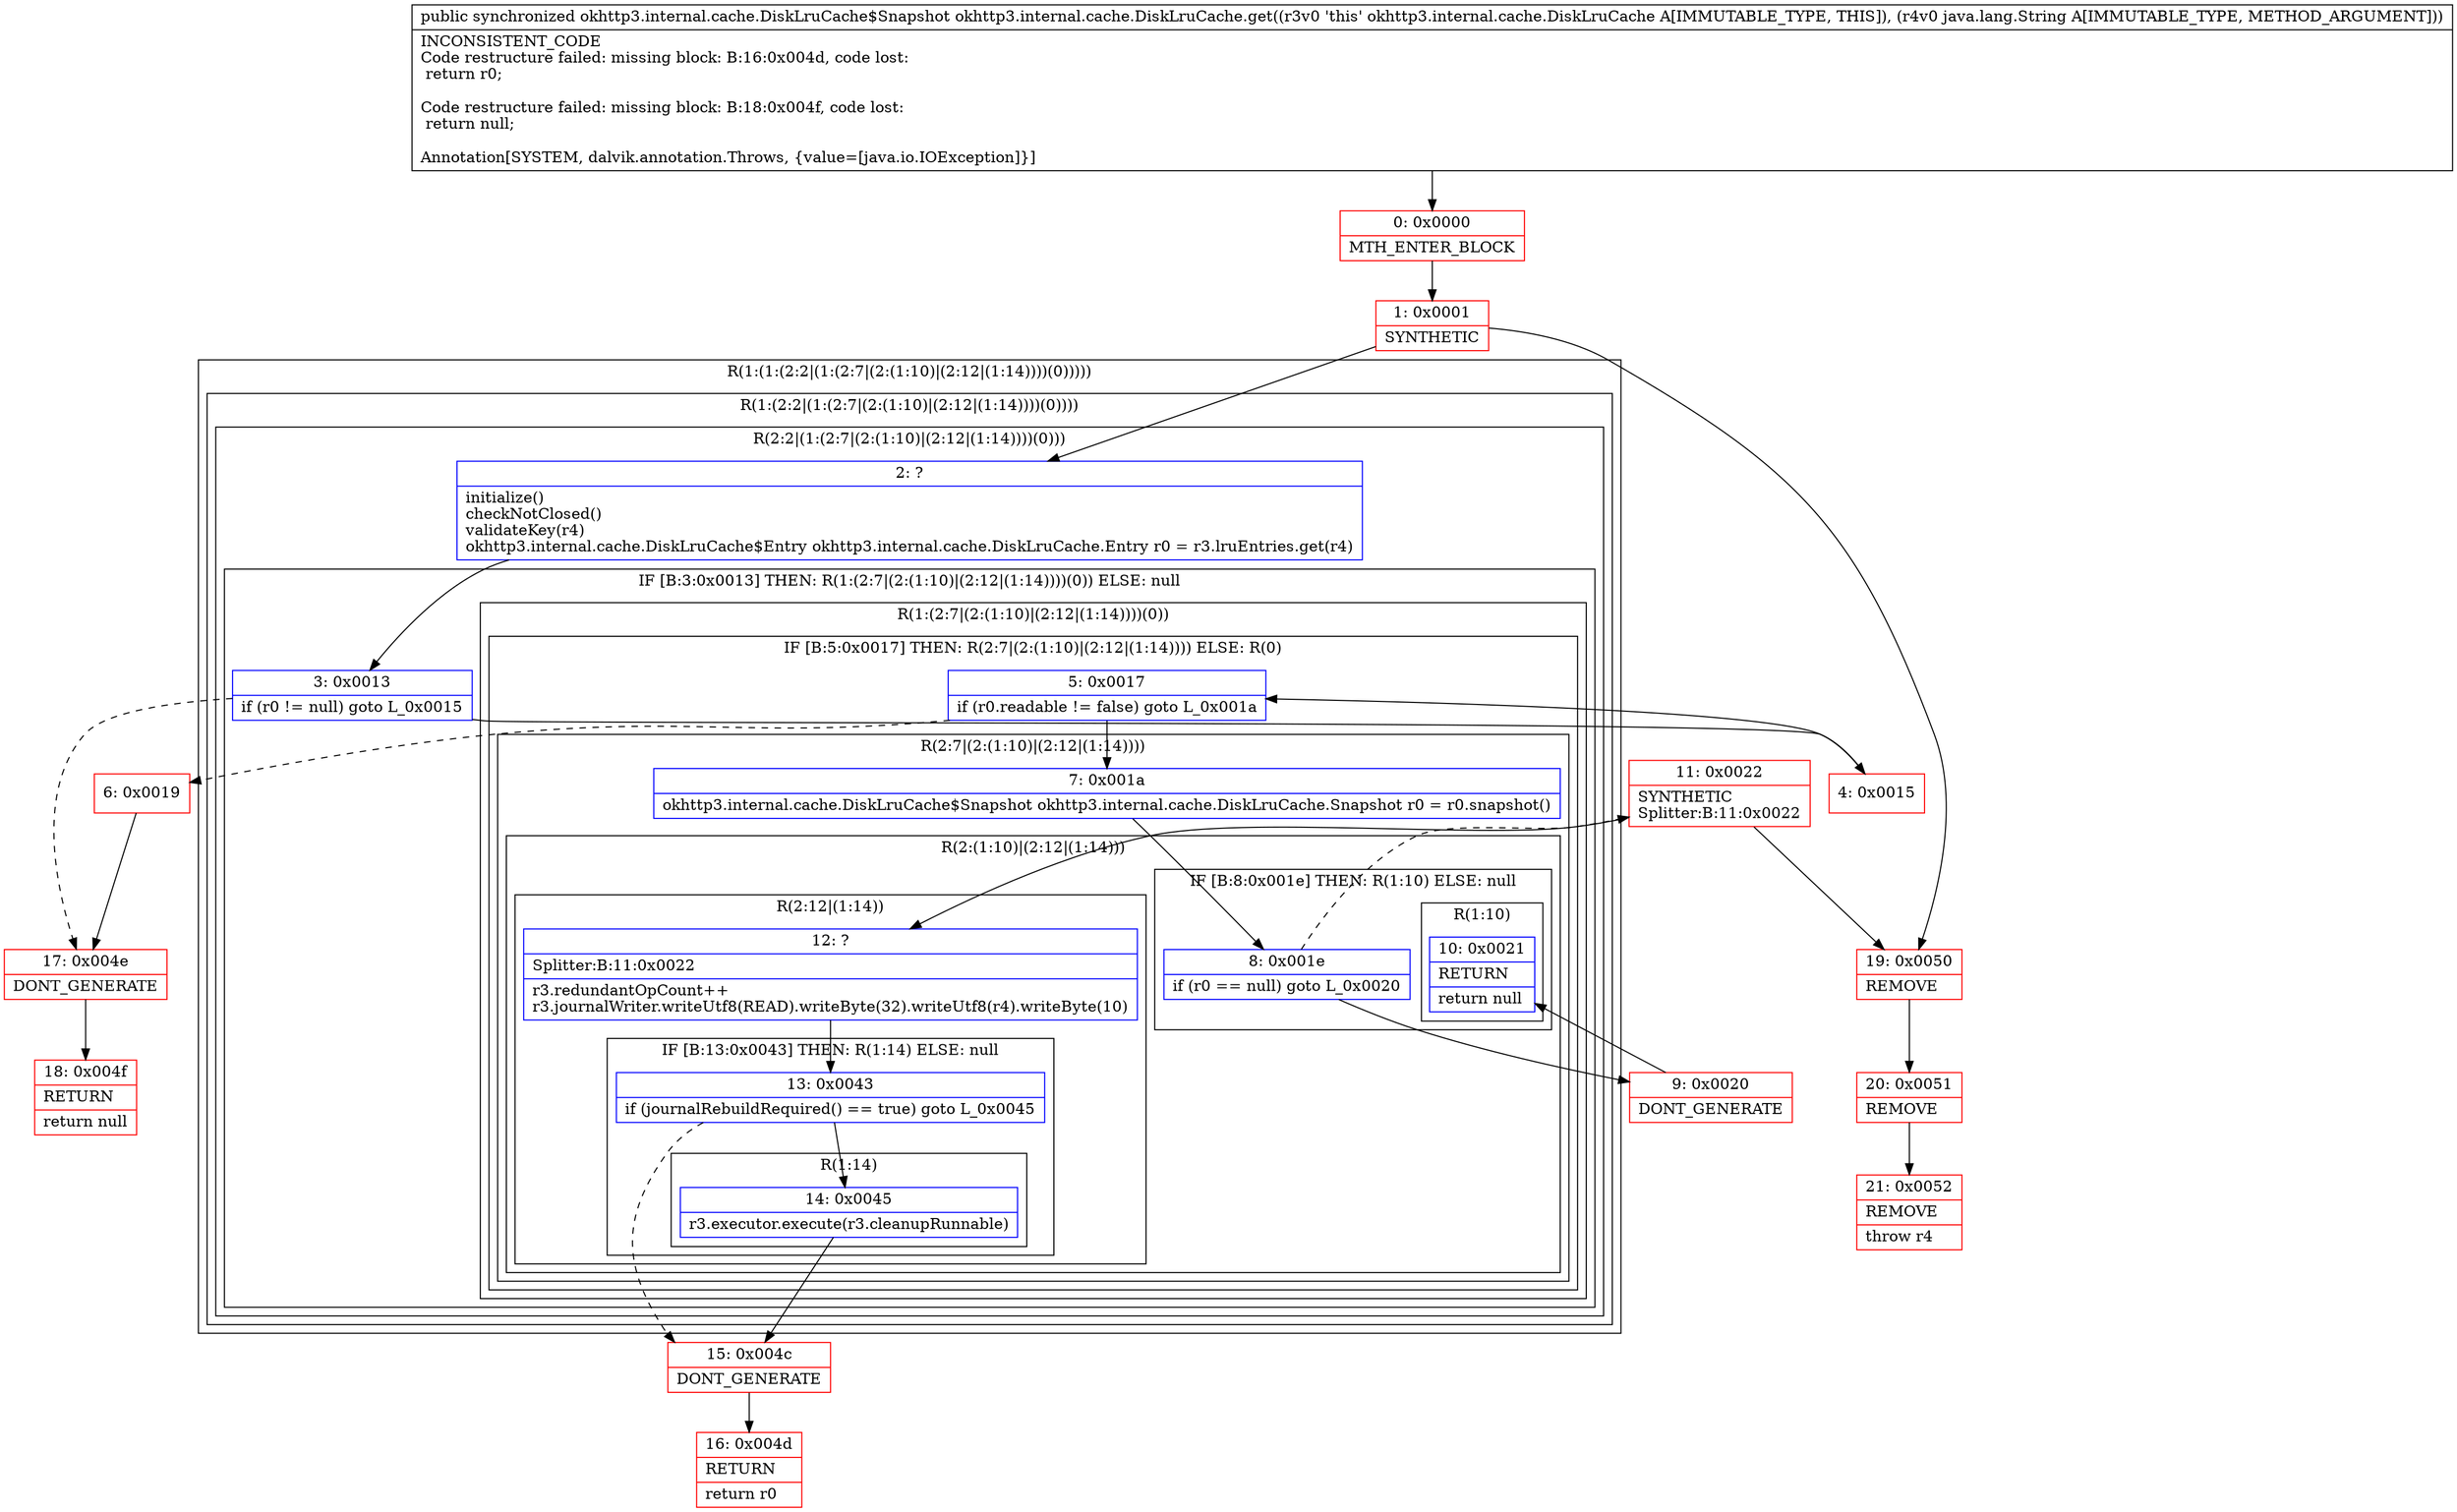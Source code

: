digraph "CFG forokhttp3.internal.cache.DiskLruCache.get(Ljava\/lang\/String;)Lokhttp3\/internal\/cache\/DiskLruCache$Snapshot;" {
subgraph cluster_Region_893981649 {
label = "R(1:(1:(2:2|(1:(2:7|(2:(1:10)|(2:12|(1:14))))(0)))))";
node [shape=record,color=blue];
subgraph cluster_Region_2086568288 {
label = "R(1:(2:2|(1:(2:7|(2:(1:10)|(2:12|(1:14))))(0))))";
node [shape=record,color=blue];
subgraph cluster_Region_2089047597 {
label = "R(2:2|(1:(2:7|(2:(1:10)|(2:12|(1:14))))(0)))";
node [shape=record,color=blue];
Node_2 [shape=record,label="{2\:\ ?|initialize()\lcheckNotClosed()\lvalidateKey(r4)\lokhttp3.internal.cache.DiskLruCache$Entry okhttp3.internal.cache.DiskLruCache.Entry r0 = r3.lruEntries.get(r4)\l}"];
subgraph cluster_IfRegion_325741016 {
label = "IF [B:3:0x0013] THEN: R(1:(2:7|(2:(1:10)|(2:12|(1:14))))(0)) ELSE: null";
node [shape=record,color=blue];
Node_3 [shape=record,label="{3\:\ 0x0013|if (r0 != null) goto L_0x0015\l}"];
subgraph cluster_Region_503329269 {
label = "R(1:(2:7|(2:(1:10)|(2:12|(1:14))))(0))";
node [shape=record,color=blue];
subgraph cluster_IfRegion_2128610996 {
label = "IF [B:5:0x0017] THEN: R(2:7|(2:(1:10)|(2:12|(1:14)))) ELSE: R(0)";
node [shape=record,color=blue];
Node_5 [shape=record,label="{5\:\ 0x0017|if (r0.readable != false) goto L_0x001a\l}"];
subgraph cluster_Region_1859892716 {
label = "R(2:7|(2:(1:10)|(2:12|(1:14))))";
node [shape=record,color=blue];
Node_7 [shape=record,label="{7\:\ 0x001a|okhttp3.internal.cache.DiskLruCache$Snapshot okhttp3.internal.cache.DiskLruCache.Snapshot r0 = r0.snapshot()\l}"];
subgraph cluster_Region_1548436906 {
label = "R(2:(1:10)|(2:12|(1:14)))";
node [shape=record,color=blue];
subgraph cluster_IfRegion_816882468 {
label = "IF [B:8:0x001e] THEN: R(1:10) ELSE: null";
node [shape=record,color=blue];
Node_8 [shape=record,label="{8\:\ 0x001e|if (r0 == null) goto L_0x0020\l}"];
subgraph cluster_Region_568398441 {
label = "R(1:10)";
node [shape=record,color=blue];
Node_10 [shape=record,label="{10\:\ 0x0021|RETURN\l|return null\l}"];
}
}
subgraph cluster_Region_691851956 {
label = "R(2:12|(1:14))";
node [shape=record,color=blue];
Node_12 [shape=record,label="{12\:\ ?|Splitter:B:11:0x0022\l|r3.redundantOpCount++\lr3.journalWriter.writeUtf8(READ).writeByte(32).writeUtf8(r4).writeByte(10)\l}"];
subgraph cluster_IfRegion_908902911 {
label = "IF [B:13:0x0043] THEN: R(1:14) ELSE: null";
node [shape=record,color=blue];
Node_13 [shape=record,label="{13\:\ 0x0043|if (journalRebuildRequired() == true) goto L_0x0045\l}"];
subgraph cluster_Region_818717829 {
label = "R(1:14)";
node [shape=record,color=blue];
Node_14 [shape=record,label="{14\:\ 0x0045|r3.executor.execute(r3.cleanupRunnable)\l}"];
}
}
}
}
}
subgraph cluster_Region_420973231 {
label = "R(0)";
node [shape=record,color=blue];
}
}
}
}
}
}
}
Node_0 [shape=record,color=red,label="{0\:\ 0x0000|MTH_ENTER_BLOCK\l}"];
Node_1 [shape=record,color=red,label="{1\:\ 0x0001|SYNTHETIC\l}"];
Node_4 [shape=record,color=red,label="{4\:\ 0x0015}"];
Node_6 [shape=record,color=red,label="{6\:\ 0x0019}"];
Node_9 [shape=record,color=red,label="{9\:\ 0x0020|DONT_GENERATE\l}"];
Node_11 [shape=record,color=red,label="{11\:\ 0x0022|SYNTHETIC\lSplitter:B:11:0x0022\l}"];
Node_15 [shape=record,color=red,label="{15\:\ 0x004c|DONT_GENERATE\l}"];
Node_16 [shape=record,color=red,label="{16\:\ 0x004d|RETURN\l|return r0\l}"];
Node_17 [shape=record,color=red,label="{17\:\ 0x004e|DONT_GENERATE\l}"];
Node_18 [shape=record,color=red,label="{18\:\ 0x004f|RETURN\l|return null\l}"];
Node_19 [shape=record,color=red,label="{19\:\ 0x0050|REMOVE\l}"];
Node_20 [shape=record,color=red,label="{20\:\ 0x0051|REMOVE\l}"];
Node_21 [shape=record,color=red,label="{21\:\ 0x0052|REMOVE\l|throw r4\l}"];
MethodNode[shape=record,label="{public synchronized okhttp3.internal.cache.DiskLruCache$Snapshot okhttp3.internal.cache.DiskLruCache.get((r3v0 'this' okhttp3.internal.cache.DiskLruCache A[IMMUTABLE_TYPE, THIS]), (r4v0 java.lang.String A[IMMUTABLE_TYPE, METHOD_ARGUMENT]))  | INCONSISTENT_CODE\lCode restructure failed: missing block: B:16:0x004d, code lost:\l    return r0;\l\lCode restructure failed: missing block: B:18:0x004f, code lost:\l    return null;\l\lAnnotation[SYSTEM, dalvik.annotation.Throws, \{value=[java.io.IOException]\}]\l}"];
MethodNode -> Node_0;
Node_2 -> Node_3;
Node_3 -> Node_4;
Node_3 -> Node_17[style=dashed];
Node_5 -> Node_6[style=dashed];
Node_5 -> Node_7;
Node_7 -> Node_8;
Node_8 -> Node_9;
Node_8 -> Node_11[style=dashed];
Node_12 -> Node_13;
Node_13 -> Node_14;
Node_13 -> Node_15[style=dashed];
Node_14 -> Node_15;
Node_0 -> Node_1;
Node_1 -> Node_2;
Node_1 -> Node_19;
Node_4 -> Node_5;
Node_6 -> Node_17;
Node_9 -> Node_10;
Node_11 -> Node_12;
Node_11 -> Node_19;
Node_15 -> Node_16;
Node_17 -> Node_18;
Node_19 -> Node_20;
Node_20 -> Node_21;
}

